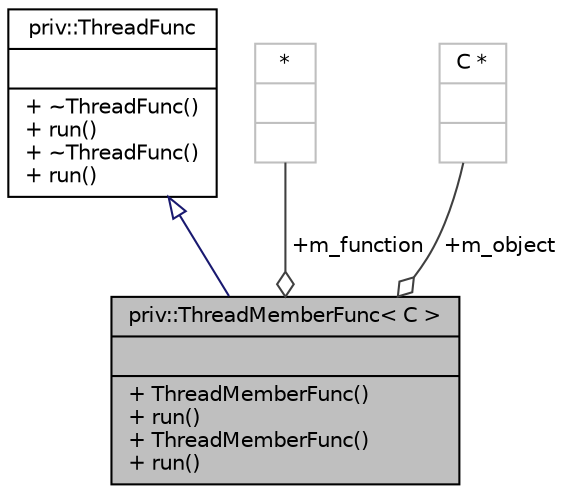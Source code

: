 digraph "priv::ThreadMemberFunc&lt; C &gt;"
{
 // LATEX_PDF_SIZE
  edge [fontname="Helvetica",fontsize="10",labelfontname="Helvetica",labelfontsize="10"];
  node [fontname="Helvetica",fontsize="10",shape=record];
  Node1 [label="{priv::ThreadMemberFunc\< C \>\n||+ ThreadMemberFunc()\l+ run()\l+ ThreadMemberFunc()\l+ run()\l}",height=0.2,width=0.4,color="black", fillcolor="grey75", style="filled", fontcolor="black",tooltip=" "];
  Node2 -> Node1 [dir="back",color="midnightblue",fontsize="10",style="solid",arrowtail="onormal",fontname="Helvetica"];
  Node2 [label="{priv::ThreadFunc\n||+ ~ThreadFunc()\l+ run()\l+ ~ThreadFunc()\l+ run()\l}",height=0.2,width=0.4,color="black", fillcolor="white", style="filled",URL="$structpriv_1_1ThreadFunc.html",tooltip=" "];
  Node3 -> Node1 [color="grey25",fontsize="10",style="solid",label=" +m_function" ,arrowhead="odiamond",fontname="Helvetica"];
  Node3 [label="{*\n||}",height=0.2,width=0.4,color="grey75", fillcolor="white", style="filled",tooltip=" "];
  Node4 -> Node1 [color="grey25",fontsize="10",style="solid",label=" +m_object" ,arrowhead="odiamond",fontname="Helvetica"];
  Node4 [label="{C *\n||}",height=0.2,width=0.4,color="grey75", fillcolor="white", style="filled",tooltip=" "];
}

